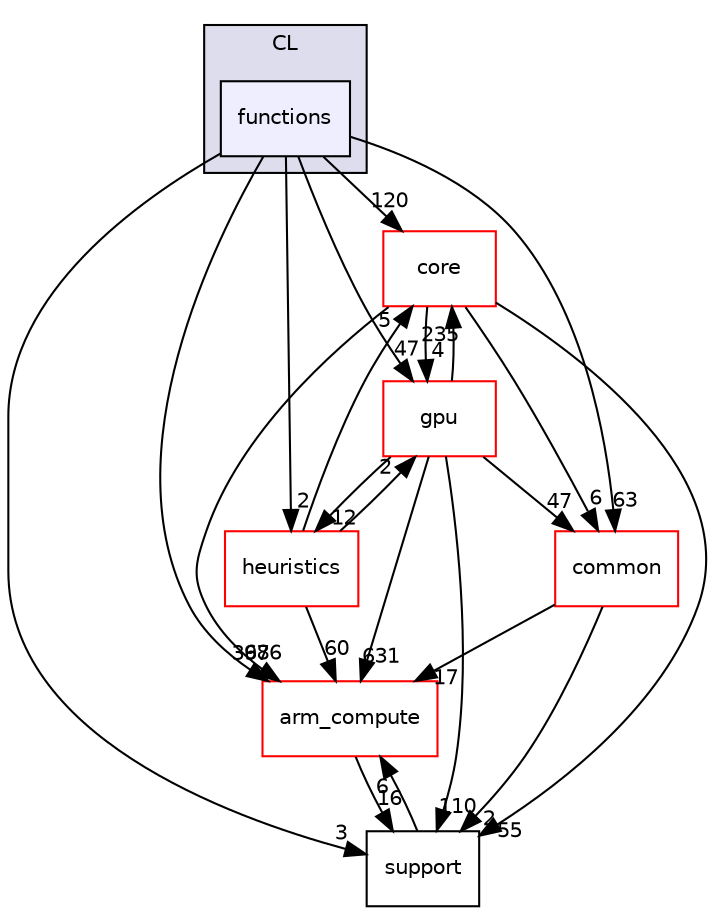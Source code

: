 digraph "src/runtime/CL/functions" {
  compound=true
  node [ fontsize="10", fontname="Helvetica"];
  edge [ labelfontsize="10", labelfontname="Helvetica"];
  subgraph clusterdir_43c3fdbf778d1fd99e2e38f09fddd920 {
    graph [ bgcolor="#ddddee", pencolor="black", label="CL" fontname="Helvetica", fontsize="10", URL="dir_43c3fdbf778d1fd99e2e38f09fddd920.xhtml"]
  dir_0304d3529340c629ae0050036d07056a [shape=box, label="functions", style="filled", fillcolor="#eeeeff", pencolor="black", URL="dir_0304d3529340c629ae0050036d07056a.xhtml"];
  }
  dir_214608ef36d61442cb2b0c1c4e9a7def [shape=box label="arm_compute" fillcolor="white" style="filled" color="red" URL="dir_214608ef36d61442cb2b0c1c4e9a7def.xhtml"];
  dir_3fe890f1593b95fd486bc879bbb074a9 [shape=box label="heuristics" fillcolor="white" style="filled" color="red" URL="dir_3fe890f1593b95fd486bc879bbb074a9.xhtml"];
  dir_5815af820a9cc9481f1d0990a0d60286 [shape=box label="support" URL="dir_5815af820a9cc9481f1d0990a0d60286.xhtml"];
  dir_aebb8dcc11953d78e620bbef0b9e2183 [shape=box label="core" fillcolor="white" style="filled" color="red" URL="dir_aebb8dcc11953d78e620bbef0b9e2183.xhtml"];
  dir_cf895c1ed808af158264b2f3d8d7f8f0 [shape=box label="gpu" fillcolor="white" style="filled" color="red" URL="dir_cf895c1ed808af158264b2f3d8d7f8f0.xhtml"];
  dir_fdedb0aba14d44ce9d99bc100e026e6a [shape=box label="common" fillcolor="white" style="filled" color="red" URL="dir_fdedb0aba14d44ce9d99bc100e026e6a.xhtml"];
  dir_cf895c1ed808af158264b2f3d8d7f8f0->dir_214608ef36d61442cb2b0c1c4e9a7def [headlabel="631", labeldistance=1.5 headhref="dir_000004_000000.xhtml"];
  dir_cf895c1ed808af158264b2f3d8d7f8f0->dir_aebb8dcc11953d78e620bbef0b9e2183 [headlabel="235", labeldistance=1.5 headhref="dir_000004_000017.xhtml"];
  dir_cf895c1ed808af158264b2f3d8d7f8f0->dir_fdedb0aba14d44ce9d99bc100e026e6a [headlabel="47", labeldistance=1.5 headhref="dir_000004_000016.xhtml"];
  dir_cf895c1ed808af158264b2f3d8d7f8f0->dir_5815af820a9cc9481f1d0990a0d60286 [headlabel="110", labeldistance=1.5 headhref="dir_000004_000031.xhtml"];
  dir_cf895c1ed808af158264b2f3d8d7f8f0->dir_3fe890f1593b95fd486bc879bbb074a9 [headlabel="12", labeldistance=1.5 headhref="dir_000004_000539.xhtml"];
  dir_3fe890f1593b95fd486bc879bbb074a9->dir_214608ef36d61442cb2b0c1c4e9a7def [headlabel="60", labeldistance=1.5 headhref="dir_000539_000000.xhtml"];
  dir_3fe890f1593b95fd486bc879bbb074a9->dir_aebb8dcc11953d78e620bbef0b9e2183 [headlabel="5", labeldistance=1.5 headhref="dir_000539_000017.xhtml"];
  dir_3fe890f1593b95fd486bc879bbb074a9->dir_cf895c1ed808af158264b2f3d8d7f8f0 [headlabel="2", labeldistance=1.5 headhref="dir_000539_000004.xhtml"];
  dir_214608ef36d61442cb2b0c1c4e9a7def->dir_5815af820a9cc9481f1d0990a0d60286 [headlabel="16", labeldistance=1.5 headhref="dir_000000_000031.xhtml"];
  dir_0304d3529340c629ae0050036d07056a->dir_214608ef36d61442cb2b0c1c4e9a7def [headlabel="397", labeldistance=1.5 headhref="dir_000522_000000.xhtml"];
  dir_0304d3529340c629ae0050036d07056a->dir_3fe890f1593b95fd486bc879bbb074a9 [headlabel="2", labeldistance=1.5 headhref="dir_000522_000539.xhtml"];
  dir_0304d3529340c629ae0050036d07056a->dir_5815af820a9cc9481f1d0990a0d60286 [headlabel="3", labeldistance=1.5 headhref="dir_000522_000031.xhtml"];
  dir_0304d3529340c629ae0050036d07056a->dir_aebb8dcc11953d78e620bbef0b9e2183 [headlabel="120", labeldistance=1.5 headhref="dir_000522_000017.xhtml"];
  dir_0304d3529340c629ae0050036d07056a->dir_cf895c1ed808af158264b2f3d8d7f8f0 [headlabel="47", labeldistance=1.5 headhref="dir_000522_000004.xhtml"];
  dir_0304d3529340c629ae0050036d07056a->dir_fdedb0aba14d44ce9d99bc100e026e6a [headlabel="63", labeldistance=1.5 headhref="dir_000522_000016.xhtml"];
  dir_aebb8dcc11953d78e620bbef0b9e2183->dir_214608ef36d61442cb2b0c1c4e9a7def [headlabel="686", labeldistance=1.5 headhref="dir_000017_000000.xhtml"];
  dir_aebb8dcc11953d78e620bbef0b9e2183->dir_5815af820a9cc9481f1d0990a0d60286 [headlabel="55", labeldistance=1.5 headhref="dir_000017_000031.xhtml"];
  dir_aebb8dcc11953d78e620bbef0b9e2183->dir_cf895c1ed808af158264b2f3d8d7f8f0 [headlabel="4", labeldistance=1.5 headhref="dir_000017_000004.xhtml"];
  dir_aebb8dcc11953d78e620bbef0b9e2183->dir_fdedb0aba14d44ce9d99bc100e026e6a [headlabel="6", labeldistance=1.5 headhref="dir_000017_000016.xhtml"];
  dir_5815af820a9cc9481f1d0990a0d60286->dir_214608ef36d61442cb2b0c1c4e9a7def [headlabel="6", labeldistance=1.5 headhref="dir_000031_000000.xhtml"];
  dir_fdedb0aba14d44ce9d99bc100e026e6a->dir_214608ef36d61442cb2b0c1c4e9a7def [headlabel="17", labeldistance=1.5 headhref="dir_000016_000000.xhtml"];
  dir_fdedb0aba14d44ce9d99bc100e026e6a->dir_5815af820a9cc9481f1d0990a0d60286 [headlabel="2", labeldistance=1.5 headhref="dir_000016_000031.xhtml"];
}
